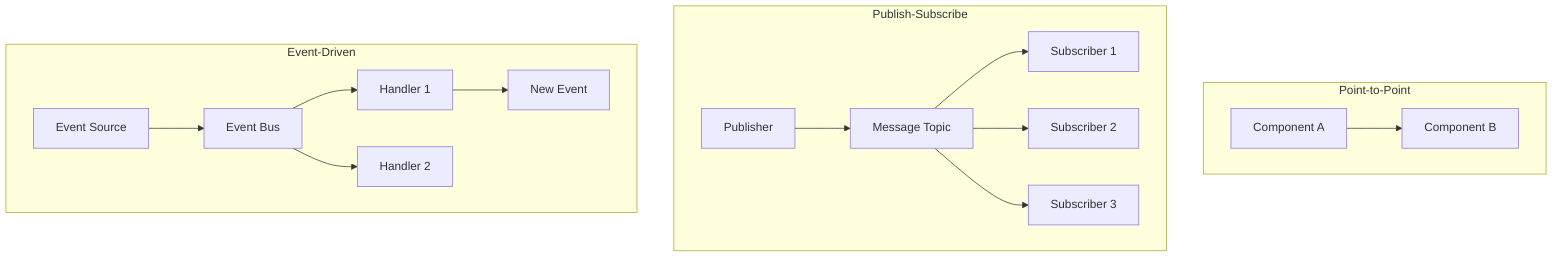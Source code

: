 flowchart TD
    subgraph "Point-to-Point"
        A[Component A] --> B[Component B]
    end
    
    subgraph "Publish-Subscribe"
        P[Publisher] --> Topic[Message Topic]
        Topic --> S1[Subscriber 1]
        Topic --> S2[Subscriber 2]
        Topic --> S3[Subscriber 3]
    end
    
    subgraph "Event-Driven"
        E[Event Source] --> Bus[Event Bus]
        Bus --> H1[Handler 1]
        Bus --> H2[Handler 2]
        H1 --> E2[New Event]
    end